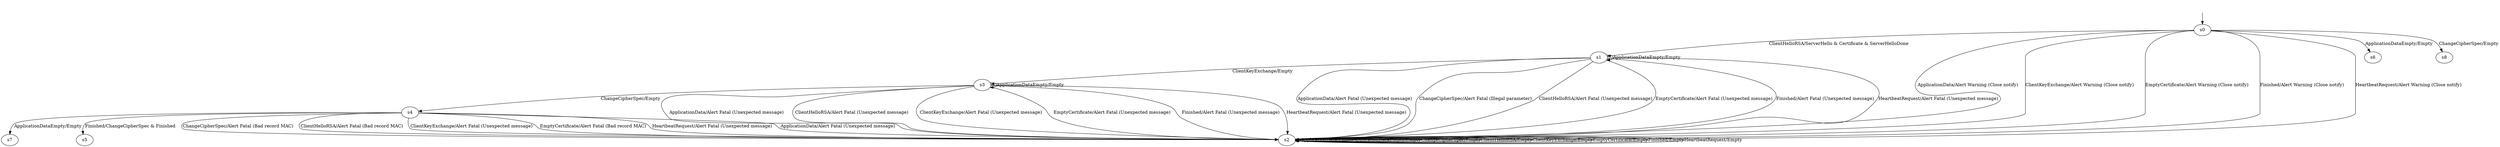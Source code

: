 digraph h2 {
s0 [label="s0"];
s1 [label="s1"];
s2 [label="s2"];
s3 [label="s3"];
s4 [label="s4"];
s0 -> s2 [label="ApplicationData/Alert Warning (Close notify)"];
s0 -> s6 [label="ApplicationDataEmpty/Empty"];
s0 -> s8 [label="ChangeCipherSpec/Empty"];
s0 -> s1 [label="ClientHelloRSA/ServerHello & Certificate & ServerHelloDone"];
s0 -> s2 [label="ClientKeyExchange/Alert Warning (Close notify)"];
s0 -> s2 [label="EmptyCertificate/Alert Warning (Close notify)"];
s0 -> s2 [label="Finished/Alert Warning (Close notify)"];
s0 -> s2 [label="HeartbeatRequest/Alert Warning (Close notify)"];
s1 -> s2 [label="ApplicationData/Alert Fatal (Unexpected message)"];
s1 -> s1 [label="ApplicationDataEmpty/Empty"];
s1 -> s2 [label="ChangeCipherSpec/Alert Fatal (Illegal parameter)"];
s1 -> s2 [label="ClientHelloRSA/Alert Fatal (Unexpected message)"];
s1 -> s3 [label="ClientKeyExchange/Empty"];
s1 -> s2 [label="EmptyCertificate/Alert Fatal (Unexpected message)"];
s1 -> s2 [label="Finished/Alert Fatal (Unexpected message)"];
s1 -> s2 [label="HeartbeatRequest/Alert Fatal (Unexpected message)"];
s2 -> s2 [label="ApplicationData/Empty"];
s2 -> s2 [label="ApplicationDataEmpty/Empty"];
s2 -> s2 [label="ChangeCipherSpec/Empty"];
s2 -> s2 [label="ClientHelloRSA/Empty"];
s2 -> s2 [label="ClientKeyExchange/Empty"];
s2 -> s2 [label="EmptyCertificate/Empty"];
s2 -> s2 [label="Finished/Empty"];
s2 -> s2 [label="HeartbeatRequest/Empty"];
s3 -> s2 [label="ApplicationData/Alert Fatal (Unexpected message)"];
s3 -> s3 [label="ApplicationDataEmpty/Empty"];
s3 -> s4 [label="ChangeCipherSpec/Empty"];
s3 -> s2 [label="ClientHelloRSA/Alert Fatal (Unexpected message)"];
s3 -> s2 [label="ClientKeyExchange/Alert Fatal (Unexpected message)"];
s3 -> s2 [label="EmptyCertificate/Alert Fatal (Unexpected message)"];
s3 -> s2 [label="Finished/Alert Fatal (Unexpected message)"];
s3 -> s2 [label="HeartbeatRequest/Alert Fatal (Unexpected message)"];
s4 -> s2 [label="ApplicationData/Alert Fatal (Unexpected message)"];
s4 -> s7 [label="ApplicationDataEmpty/Empty"];
s4 -> s2 [label="ChangeCipherSpec/Alert Fatal (Bad record MAC)"];
s4 -> s2 [label="ClientHelloRSA/Alert Fatal (Bad record MAC)"];
s4 -> s2 [label="ClientKeyExchange/Alert Fatal (Unexpected message)"];
s4 -> s2 [label="EmptyCertificate/Alert Fatal (Bad record MAC)"];
s4 -> s5 [label="Finished/ChangeCipherSpec & Finished"];
s4 -> s2 [label="HeartbeatRequest/Alert Fatal (Unexpected message)"];
__start0 [shape=none, label=""];
__start0 -> s0 [label=""];
}

